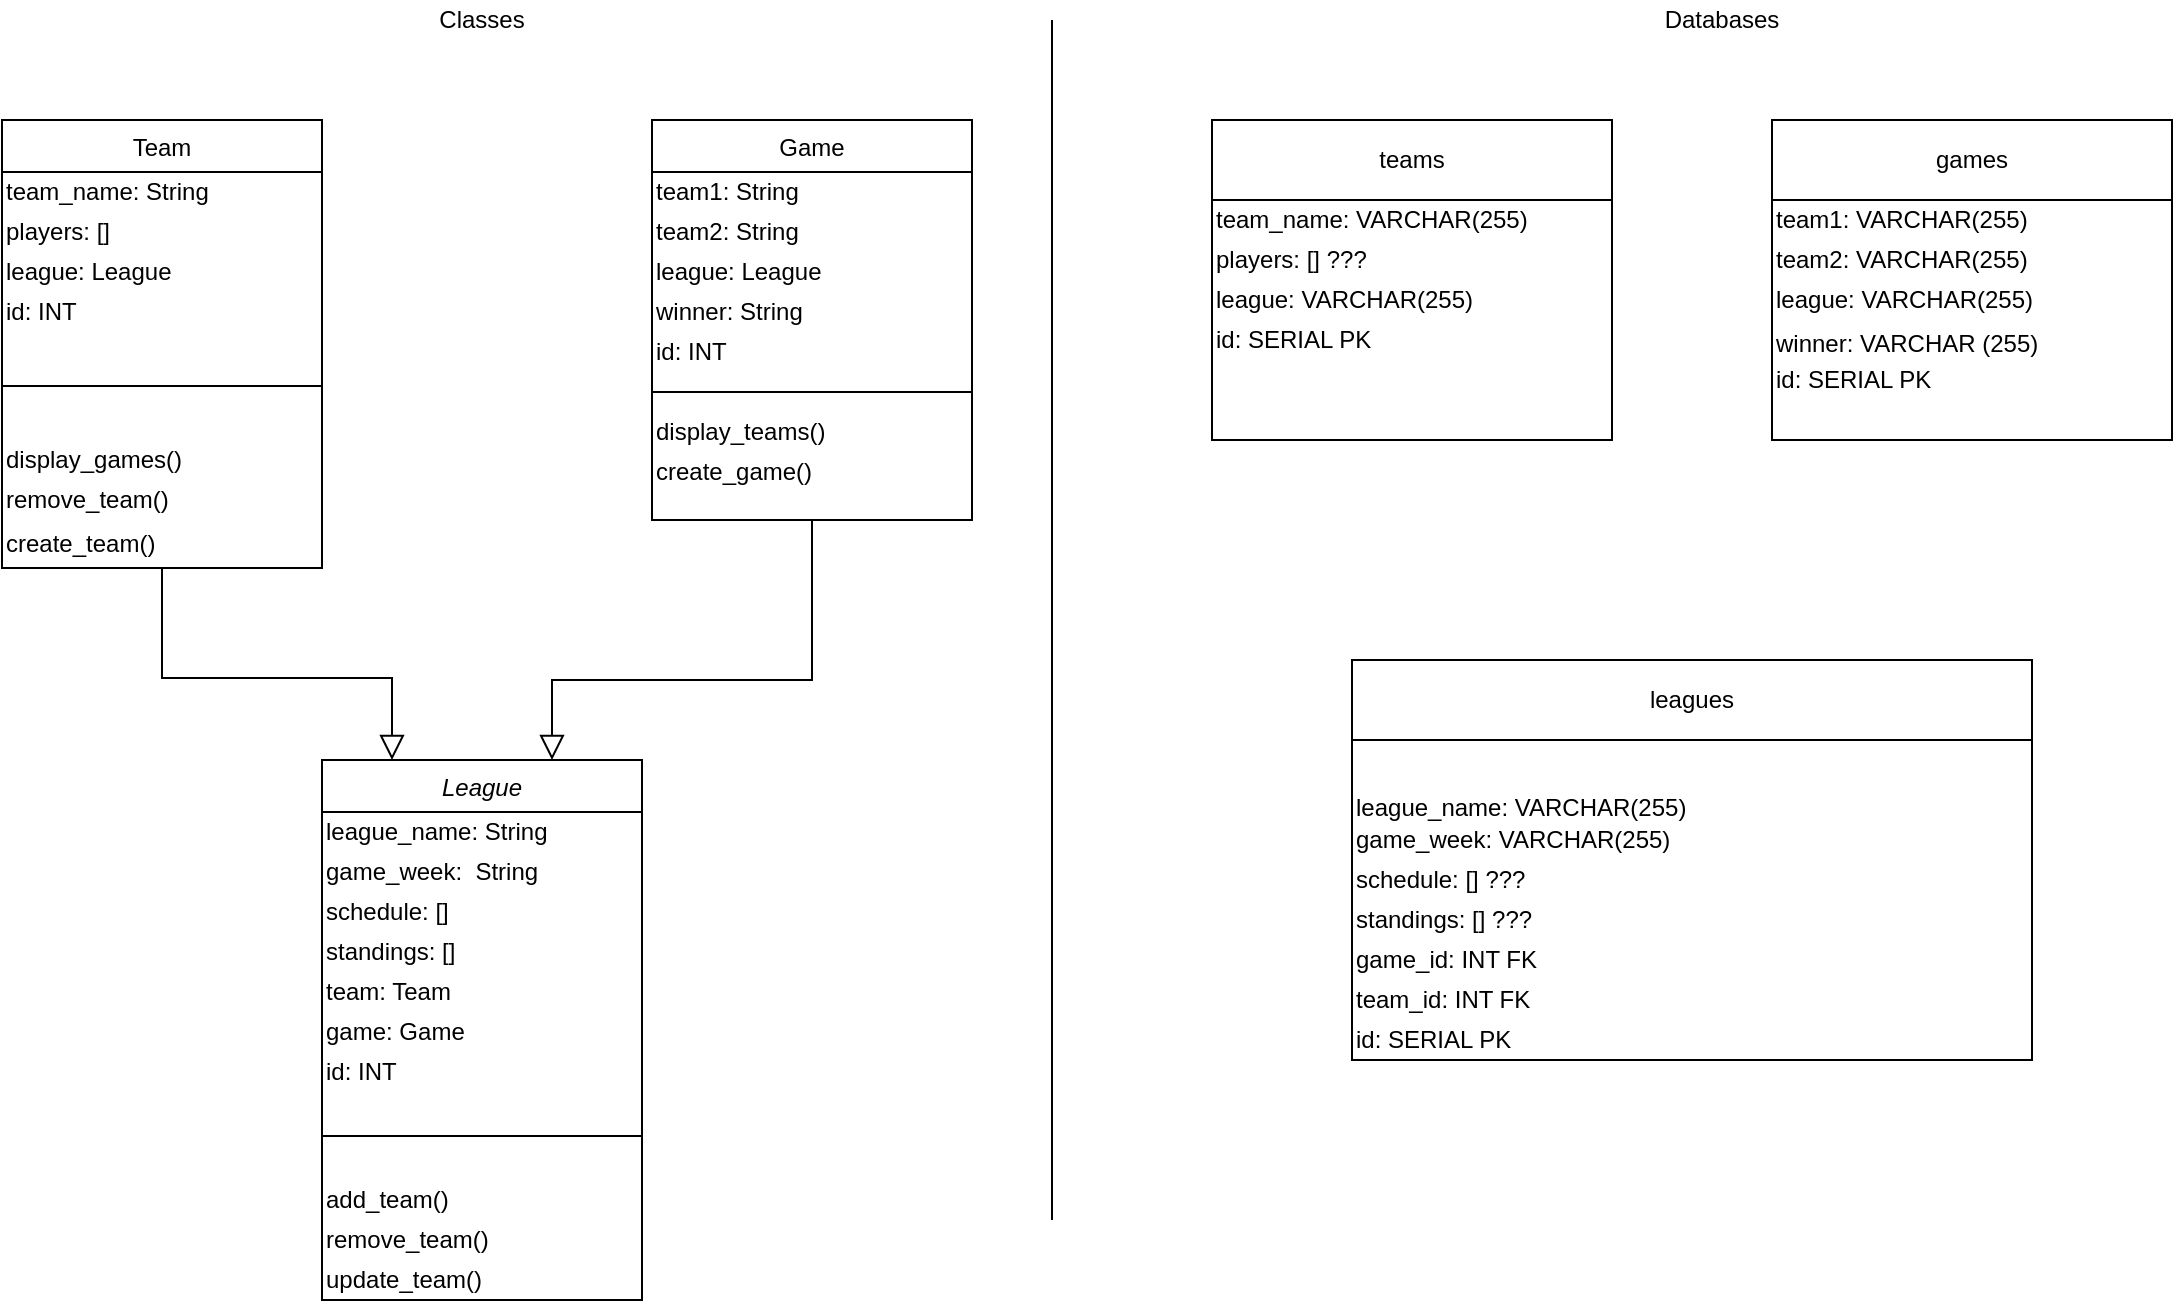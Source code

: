 <mxfile version="13.7.9" type="device"><diagram id="C5RBs43oDa-KdzZeNtuy" name="Page-1"><mxGraphModel dx="858" dy="512" grid="1" gridSize="10" guides="1" tooltips="1" connect="1" arrows="1" fold="1" page="1" pageScale="1" pageWidth="1169" pageHeight="827" math="0" shadow="0"><root><mxCell id="WIyWlLk6GJQsqaUBKTNV-0"/><mxCell id="WIyWlLk6GJQsqaUBKTNV-1" parent="WIyWlLk6GJQsqaUBKTNV-0"/><mxCell id="zkfFHV4jXpPFQw0GAbJ--12" value="" style="endArrow=block;endSize=10;endFill=0;shadow=0;strokeWidth=1;rounded=0;edgeStyle=elbowEdgeStyle;elbow=vertical;" parent="WIyWlLk6GJQsqaUBKTNV-1" source="zkfFHV4jXpPFQw0GAbJ--6" target="zkfFHV4jXpPFQw0GAbJ--0" edge="1"><mxGeometry width="160" relative="1" as="geometry"><mxPoint x="195" y="-77" as="sourcePoint"/><mxPoint x="195" y="-77" as="targetPoint"/><Array as="points"><mxPoint x="230" y="359"/></Array></mxGeometry></mxCell><mxCell id="zkfFHV4jXpPFQw0GAbJ--16" value="" style="endArrow=block;endSize=10;endFill=0;shadow=0;strokeWidth=1;rounded=0;edgeStyle=elbowEdgeStyle;elbow=vertical;" parent="WIyWlLk6GJQsqaUBKTNV-1" source="zkfFHV4jXpPFQw0GAbJ--13" target="zkfFHV4jXpPFQw0GAbJ--0" edge="1"><mxGeometry width="160" relative="1" as="geometry"><mxPoint x="205" y="93" as="sourcePoint"/><mxPoint x="305" y="-9" as="targetPoint"/><Array as="points"><mxPoint x="310" y="360"/></Array></mxGeometry></mxCell><mxCell id="uyrOl6JC3aJBvTOo_luT-0" value="" style="endArrow=none;html=1;" parent="WIyWlLk6GJQsqaUBKTNV-1" edge="1"><mxGeometry width="50" height="50" relative="1" as="geometry"><mxPoint x="560" y="630" as="sourcePoint"/><mxPoint x="560" y="30" as="targetPoint"/></mxGeometry></mxCell><mxCell id="uyrOl6JC3aJBvTOo_luT-2" value="Classes" style="text;html=1;strokeColor=none;fillColor=none;align=center;verticalAlign=middle;whiteSpace=wrap;rounded=0;" parent="WIyWlLk6GJQsqaUBKTNV-1" vertex="1"><mxGeometry x="200" y="20" width="150" height="20" as="geometry"/></mxCell><mxCell id="uyrOl6JC3aJBvTOo_luT-3" value="Databases" style="text;html=1;strokeColor=none;fillColor=none;align=center;verticalAlign=middle;whiteSpace=wrap;rounded=0;" parent="WIyWlLk6GJQsqaUBKTNV-1" vertex="1"><mxGeometry x="840" y="20" width="110" height="20" as="geometry"/></mxCell><mxCell id="uyrOl6JC3aJBvTOo_luT-4" value="" style="rounded=0;whiteSpace=wrap;html=1;" parent="WIyWlLk6GJQsqaUBKTNV-1" vertex="1"><mxGeometry x="640" y="80" width="200" height="160" as="geometry"/></mxCell><mxCell id="uyrOl6JC3aJBvTOo_luT-5" value="" style="rounded=0;whiteSpace=wrap;html=1;" parent="WIyWlLk6GJQsqaUBKTNV-1" vertex="1"><mxGeometry x="920" y="80" width="200" height="160" as="geometry"/></mxCell><mxCell id="uyrOl6JC3aJBvTOo_luT-6" value="" style="rounded=0;whiteSpace=wrap;html=1;" parent="WIyWlLk6GJQsqaUBKTNV-1" vertex="1"><mxGeometry x="710" y="350" width="340" height="200" as="geometry"/></mxCell><mxCell id="uyrOl6JC3aJBvTOo_luT-7" value="" style="endArrow=none;html=1;entryX=1;entryY=0.25;entryDx=0;entryDy=0;exitX=0;exitY=0.25;exitDx=0;exitDy=0;" parent="WIyWlLk6GJQsqaUBKTNV-1" source="uyrOl6JC3aJBvTOo_luT-4" target="uyrOl6JC3aJBvTOo_luT-4" edge="1"><mxGeometry width="50" height="50" relative="1" as="geometry"><mxPoint x="400" y="310" as="sourcePoint"/><mxPoint x="450" y="260" as="targetPoint"/></mxGeometry></mxCell><mxCell id="uyrOl6JC3aJBvTOo_luT-8" value="" style="endArrow=none;html=1;entryX=1;entryY=0.25;entryDx=0;entryDy=0;exitX=0;exitY=0.25;exitDx=0;exitDy=0;" parent="WIyWlLk6GJQsqaUBKTNV-1" source="uyrOl6JC3aJBvTOo_luT-5" target="uyrOl6JC3aJBvTOo_luT-5" edge="1"><mxGeometry width="50" height="50" relative="1" as="geometry"><mxPoint x="400" y="310" as="sourcePoint"/><mxPoint x="450" y="260" as="targetPoint"/></mxGeometry></mxCell><mxCell id="uyrOl6JC3aJBvTOo_luT-11" value="teams" style="text;html=1;strokeColor=none;fillColor=none;align=center;verticalAlign=middle;whiteSpace=wrap;rounded=0;" parent="WIyWlLk6GJQsqaUBKTNV-1" vertex="1"><mxGeometry x="640" y="80" width="200" height="40" as="geometry"/></mxCell><mxCell id="uyrOl6JC3aJBvTOo_luT-12" value="leagues" style="text;html=1;strokeColor=none;fillColor=none;align=center;verticalAlign=middle;whiteSpace=wrap;rounded=0;" parent="WIyWlLk6GJQsqaUBKTNV-1" vertex="1"><mxGeometry x="710" y="350" width="340" height="40" as="geometry"/></mxCell><mxCell id="uyrOl6JC3aJBvTOo_luT-13" value="games" style="text;html=1;strokeColor=none;fillColor=none;align=center;verticalAlign=middle;whiteSpace=wrap;rounded=0;" parent="WIyWlLk6GJQsqaUBKTNV-1" vertex="1"><mxGeometry x="920" y="80" width="200" height="40" as="geometry"/></mxCell><mxCell id="zkfFHV4jXpPFQw0GAbJ--6" value="Team" style="swimlane;fontStyle=0;align=center;verticalAlign=top;childLayout=stackLayout;horizontal=1;startSize=26;horizontalStack=0;resizeParent=1;resizeLast=0;collapsible=1;marginBottom=0;rounded=0;shadow=0;strokeWidth=1;" parent="WIyWlLk6GJQsqaUBKTNV-1" vertex="1"><mxGeometry x="35" y="80" width="160" height="224" as="geometry"><mxRectangle x="130" y="380" width="160" height="26" as="alternateBounds"/></mxGeometry></mxCell><mxCell id="DFy3g-DkhLJkkt__Lro6-4" value="team_name: String" style="text;html=1;strokeColor=none;fillColor=none;align=left;verticalAlign=middle;whiteSpace=wrap;rounded=0;" parent="zkfFHV4jXpPFQw0GAbJ--6" vertex="1"><mxGeometry y="26" width="160" height="20" as="geometry"/></mxCell><mxCell id="DFy3g-DkhLJkkt__Lro6-14" value="players: []" style="text;html=1;strokeColor=none;fillColor=none;align=left;verticalAlign=middle;whiteSpace=wrap;rounded=0;" parent="zkfFHV4jXpPFQw0GAbJ--6" vertex="1"><mxGeometry y="46" width="160" height="20" as="geometry"/></mxCell><mxCell id="5nBagAm6ukxaj6HuRCPi-8" value="league: League" style="text;html=1;strokeColor=none;fillColor=none;align=left;verticalAlign=middle;whiteSpace=wrap;rounded=0;" vertex="1" parent="zkfFHV4jXpPFQw0GAbJ--6"><mxGeometry y="66" width="160" height="20" as="geometry"/></mxCell><mxCell id="DFy3g-DkhLJkkt__Lro6-13" value="id: INT" style="text;html=1;strokeColor=none;fillColor=none;align=left;verticalAlign=middle;whiteSpace=wrap;rounded=0;" parent="zkfFHV4jXpPFQw0GAbJ--6" vertex="1"><mxGeometry y="86" width="160" height="20" as="geometry"/></mxCell><mxCell id="zkfFHV4jXpPFQw0GAbJ--9" value="" style="line;html=1;strokeWidth=1;align=left;verticalAlign=middle;spacingTop=-1;spacingLeft=3;spacingRight=3;rotatable=0;labelPosition=right;points=[];portConstraint=eastwest;" parent="zkfFHV4jXpPFQw0GAbJ--6" vertex="1"><mxGeometry y="106" width="160" height="54" as="geometry"/></mxCell><mxCell id="5nBagAm6ukxaj6HuRCPi-6" value="display_games()" style="text;html=1;strokeColor=none;fillColor=none;align=left;verticalAlign=middle;whiteSpace=wrap;rounded=0;" vertex="1" parent="zkfFHV4jXpPFQw0GAbJ--6"><mxGeometry y="160" width="160" height="20" as="geometry"/></mxCell><mxCell id="DFy3g-DkhLJkkt__Lro6-15" value="remove_team()" style="text;html=1;strokeColor=none;fillColor=none;align=left;verticalAlign=middle;whiteSpace=wrap;rounded=0;" parent="zkfFHV4jXpPFQw0GAbJ--6" vertex="1"><mxGeometry y="180" width="160" height="20" as="geometry"/></mxCell><mxCell id="DFy3g-DkhLJkkt__Lro6-16" value="create_team()" style="text;html=1;strokeColor=none;fillColor=none;align=left;verticalAlign=middle;whiteSpace=wrap;rounded=0;" parent="zkfFHV4jXpPFQw0GAbJ--6" vertex="1"><mxGeometry y="200" width="160" height="24" as="geometry"/></mxCell><mxCell id="zkfFHV4jXpPFQw0GAbJ--0" value="League" style="swimlane;fontStyle=2;align=center;verticalAlign=top;childLayout=stackLayout;horizontal=1;startSize=26;horizontalStack=0;resizeParent=1;resizeLast=0;collapsible=1;marginBottom=0;rounded=0;shadow=0;strokeWidth=1;" parent="WIyWlLk6GJQsqaUBKTNV-1" vertex="1"><mxGeometry x="195" y="400" width="160" height="270" as="geometry"><mxRectangle x="230" y="140" width="160" height="26" as="alternateBounds"/></mxGeometry></mxCell><mxCell id="DFy3g-DkhLJkkt__Lro6-6" value="league_name: String" style="text;html=1;strokeColor=none;fillColor=none;align=left;verticalAlign=middle;whiteSpace=wrap;rounded=0;" parent="zkfFHV4jXpPFQw0GAbJ--0" vertex="1"><mxGeometry y="26" width="160" height="20" as="geometry"/></mxCell><mxCell id="DFy3g-DkhLJkkt__Lro6-10" value="game_week:&amp;nbsp; String" style="text;html=1;strokeColor=none;fillColor=none;align=left;verticalAlign=middle;whiteSpace=wrap;rounded=0;" parent="zkfFHV4jXpPFQw0GAbJ--0" vertex="1"><mxGeometry y="46" width="160" height="20" as="geometry"/></mxCell><mxCell id="DFy3g-DkhLJkkt__Lro6-19" value="schedule: []" style="text;html=1;strokeColor=none;fillColor=none;align=left;verticalAlign=middle;whiteSpace=wrap;rounded=0;" parent="zkfFHV4jXpPFQw0GAbJ--0" vertex="1"><mxGeometry y="66" width="160" height="20" as="geometry"/></mxCell><mxCell id="DFy3g-DkhLJkkt__Lro6-8" value="standings: []" style="text;html=1;strokeColor=none;fillColor=none;align=left;verticalAlign=middle;whiteSpace=wrap;rounded=0;" parent="zkfFHV4jXpPFQw0GAbJ--0" vertex="1"><mxGeometry y="86" width="160" height="20" as="geometry"/></mxCell><mxCell id="DFy3g-DkhLJkkt__Lro6-7" value="team: Team" style="text;html=1;strokeColor=none;fillColor=none;align=left;verticalAlign=middle;whiteSpace=wrap;rounded=0;" parent="zkfFHV4jXpPFQw0GAbJ--0" vertex="1"><mxGeometry y="106" width="160" height="20" as="geometry"/></mxCell><mxCell id="5nBagAm6ukxaj6HuRCPi-7" value="game: Game" style="text;html=1;strokeColor=none;fillColor=none;align=left;verticalAlign=middle;whiteSpace=wrap;rounded=0;" vertex="1" parent="zkfFHV4jXpPFQw0GAbJ--0"><mxGeometry y="126" width="160" height="20" as="geometry"/></mxCell><mxCell id="DFy3g-DkhLJkkt__Lro6-9" value="id: INT" style="text;html=1;strokeColor=none;fillColor=none;align=left;verticalAlign=middle;whiteSpace=wrap;rounded=0;" parent="zkfFHV4jXpPFQw0GAbJ--0" vertex="1"><mxGeometry y="146" width="160" height="20" as="geometry"/></mxCell><mxCell id="zkfFHV4jXpPFQw0GAbJ--4" value="" style="line;html=1;strokeWidth=1;align=left;verticalAlign=middle;spacingTop=-1;spacingLeft=3;spacingRight=3;rotatable=0;labelPosition=right;points=[];portConstraint=eastwest;" parent="zkfFHV4jXpPFQw0GAbJ--0" vertex="1"><mxGeometry y="166" width="160" height="44" as="geometry"/></mxCell><mxCell id="DFy3g-DkhLJkkt__Lro6-11" value="add_team()" style="text;html=1;strokeColor=none;fillColor=none;align=left;verticalAlign=middle;whiteSpace=wrap;rounded=0;" parent="zkfFHV4jXpPFQw0GAbJ--0" vertex="1"><mxGeometry y="210" width="160" height="20" as="geometry"/></mxCell><mxCell id="DFy3g-DkhLJkkt__Lro6-12" value="remove_team()" style="text;html=1;strokeColor=none;fillColor=none;align=left;verticalAlign=middle;whiteSpace=wrap;rounded=0;" parent="zkfFHV4jXpPFQw0GAbJ--0" vertex="1"><mxGeometry y="230" width="160" height="20" as="geometry"/></mxCell><mxCell id="5nBagAm6ukxaj6HuRCPi-3" value="update_team()" style="text;html=1;strokeColor=none;fillColor=none;align=left;verticalAlign=middle;whiteSpace=wrap;rounded=0;" vertex="1" parent="zkfFHV4jXpPFQw0GAbJ--0"><mxGeometry y="250" width="160" height="20" as="geometry"/></mxCell><mxCell id="59Xm5ghBvC9s5oEC28B8-0" value="team_name: VARCHAR(255)" style="text;html=1;strokeColor=none;fillColor=none;align=left;verticalAlign=middle;whiteSpace=wrap;rounded=0;" parent="WIyWlLk6GJQsqaUBKTNV-1" vertex="1"><mxGeometry x="640" y="120" width="200" height="20" as="geometry"/></mxCell><mxCell id="59Xm5ghBvC9s5oEC28B8-1" value="id: SERIAL PK" style="text;html=1;strokeColor=none;fillColor=none;align=left;verticalAlign=middle;whiteSpace=wrap;rounded=0;" parent="WIyWlLk6GJQsqaUBKTNV-1" vertex="1"><mxGeometry x="640" y="180" width="200" height="20" as="geometry"/></mxCell><mxCell id="59Xm5ghBvC9s5oEC28B8-2" value="players: [] ???" style="text;html=1;strokeColor=none;fillColor=none;align=left;verticalAlign=middle;whiteSpace=wrap;rounded=0;" parent="WIyWlLk6GJQsqaUBKTNV-1" vertex="1"><mxGeometry x="640" y="140" width="200" height="20" as="geometry"/></mxCell><mxCell id="59Xm5ghBvC9s5oEC28B8-3" value="team1: VARCHAR(255)" style="text;html=1;strokeColor=none;fillColor=none;align=left;verticalAlign=middle;whiteSpace=wrap;rounded=0;" parent="WIyWlLk6GJQsqaUBKTNV-1" vertex="1"><mxGeometry x="920" y="120" width="200" height="20" as="geometry"/></mxCell><mxCell id="59Xm5ghBvC9s5oEC28B8-4" value="id: SERIAL PK" style="text;html=1;strokeColor=none;fillColor=none;align=left;verticalAlign=middle;whiteSpace=wrap;rounded=0;" parent="WIyWlLk6GJQsqaUBKTNV-1" vertex="1"><mxGeometry x="920" y="200" width="200" height="20" as="geometry"/></mxCell><mxCell id="59Xm5ghBvC9s5oEC28B8-5" value="team_id: INT FK" style="text;html=1;strokeColor=none;fillColor=none;align=left;verticalAlign=middle;whiteSpace=wrap;rounded=0;" parent="WIyWlLk6GJQsqaUBKTNV-1" vertex="1"><mxGeometry x="710" y="510" width="340" height="20" as="geometry"/></mxCell><mxCell id="59Xm5ghBvC9s5oEC28B8-6" value="game_week: VARCHAR(255)" style="text;html=1;strokeColor=none;fillColor=none;align=left;verticalAlign=middle;whiteSpace=wrap;rounded=0;" parent="WIyWlLk6GJQsqaUBKTNV-1" vertex="1"><mxGeometry x="710" y="430" width="340" height="20" as="geometry"/></mxCell><mxCell id="59Xm5ghBvC9s5oEC28B8-7" value="id: SERIAL PK" style="text;html=1;strokeColor=none;fillColor=none;align=left;verticalAlign=middle;whiteSpace=wrap;rounded=0;" parent="WIyWlLk6GJQsqaUBKTNV-1" vertex="1"><mxGeometry x="710" y="530" width="340" height="20" as="geometry"/></mxCell><mxCell id="59Xm5ghBvC9s5oEC28B8-11" value="league_name: VARCHAR(255)" style="text;html=1;strokeColor=none;fillColor=none;align=left;verticalAlign=middle;whiteSpace=wrap;rounded=0;" parent="WIyWlLk6GJQsqaUBKTNV-1" vertex="1"><mxGeometry x="710" y="414" width="340" height="20" as="geometry"/></mxCell><mxCell id="59Xm5ghBvC9s5oEC28B8-12" value="schedule: [] ???" style="text;html=1;strokeColor=none;fillColor=none;align=left;verticalAlign=middle;whiteSpace=wrap;rounded=0;" parent="WIyWlLk6GJQsqaUBKTNV-1" vertex="1"><mxGeometry x="710" y="450" width="340" height="20" as="geometry"/></mxCell><mxCell id="59Xm5ghBvC9s5oEC28B8-13" value="standings: [] ???" style="text;html=1;strokeColor=none;fillColor=none;align=left;verticalAlign=middle;whiteSpace=wrap;rounded=0;" parent="WIyWlLk6GJQsqaUBKTNV-1" vertex="1"><mxGeometry x="710" y="470" width="340" height="20" as="geometry"/></mxCell><mxCell id="zkfFHV4jXpPFQw0GAbJ--13" value="Game" style="swimlane;fontStyle=0;align=center;verticalAlign=top;childLayout=stackLayout;horizontal=1;startSize=26;horizontalStack=0;resizeParent=1;resizeLast=0;collapsible=1;marginBottom=0;rounded=0;shadow=0;strokeWidth=1;" parent="WIyWlLk6GJQsqaUBKTNV-1" vertex="1"><mxGeometry x="360" y="80" width="160" height="200" as="geometry"><mxRectangle x="340" y="380" width="170" height="26" as="alternateBounds"/></mxGeometry></mxCell><mxCell id="DFy3g-DkhLJkkt__Lro6-18" value="team1: String" style="text;html=1;strokeColor=none;fillColor=none;align=left;verticalAlign=middle;whiteSpace=wrap;rounded=0;" parent="zkfFHV4jXpPFQw0GAbJ--13" vertex="1"><mxGeometry y="26" width="160" height="20" as="geometry"/></mxCell><mxCell id="5nBagAm6ukxaj6HuRCPi-0" value="team2: String" style="text;html=1;strokeColor=none;fillColor=none;align=left;verticalAlign=middle;whiteSpace=wrap;rounded=0;" vertex="1" parent="zkfFHV4jXpPFQw0GAbJ--13"><mxGeometry y="46" width="160" height="20" as="geometry"/></mxCell><mxCell id="5nBagAm6ukxaj6HuRCPi-1" value="league: League" style="text;html=1;strokeColor=none;fillColor=none;align=left;verticalAlign=middle;whiteSpace=wrap;rounded=0;" vertex="1" parent="zkfFHV4jXpPFQw0GAbJ--13"><mxGeometry y="66" width="160" height="20" as="geometry"/></mxCell><mxCell id="5nBagAm6ukxaj6HuRCPi-2" value="winner: String" style="text;html=1;strokeColor=none;fillColor=none;align=left;verticalAlign=middle;whiteSpace=wrap;rounded=0;" vertex="1" parent="zkfFHV4jXpPFQw0GAbJ--13"><mxGeometry y="86" width="160" height="20" as="geometry"/></mxCell><mxCell id="DFy3g-DkhLJkkt__Lro6-5" value="id: INT" style="text;html=1;strokeColor=none;fillColor=none;align=left;verticalAlign=middle;whiteSpace=wrap;rounded=0;" parent="zkfFHV4jXpPFQw0GAbJ--13" vertex="1"><mxGeometry y="106" width="160" height="20" as="geometry"/></mxCell><mxCell id="zkfFHV4jXpPFQw0GAbJ--15" value="" style="line;html=1;strokeWidth=1;align=left;verticalAlign=middle;spacingTop=-1;spacingLeft=3;spacingRight=3;rotatable=0;labelPosition=right;points=[];portConstraint=eastwest;" parent="zkfFHV4jXpPFQw0GAbJ--13" vertex="1"><mxGeometry y="126" width="160" height="20" as="geometry"/></mxCell><mxCell id="5nBagAm6ukxaj6HuRCPi-5" value="display_teams()" style="text;html=1;strokeColor=none;fillColor=none;align=left;verticalAlign=middle;whiteSpace=wrap;rounded=0;" vertex="1" parent="zkfFHV4jXpPFQw0GAbJ--13"><mxGeometry y="146" width="160" height="20" as="geometry"/></mxCell><mxCell id="5nBagAm6ukxaj6HuRCPi-4" value="create_game()" style="text;html=1;strokeColor=none;fillColor=none;align=left;verticalAlign=middle;whiteSpace=wrap;rounded=0;" vertex="1" parent="zkfFHV4jXpPFQw0GAbJ--13"><mxGeometry y="166" width="160" height="20" as="geometry"/></mxCell><mxCell id="5nBagAm6ukxaj6HuRCPi-9" value="league: VARCHAR(255)" style="text;html=1;strokeColor=none;fillColor=none;align=left;verticalAlign=middle;whiteSpace=wrap;rounded=0;" vertex="1" parent="WIyWlLk6GJQsqaUBKTNV-1"><mxGeometry x="640" y="160" width="200" height="20" as="geometry"/></mxCell><mxCell id="5nBagAm6ukxaj6HuRCPi-10" value="winner: VARCHAR (255)" style="text;html=1;strokeColor=none;fillColor=none;align=left;verticalAlign=middle;whiteSpace=wrap;rounded=0;" vertex="1" parent="WIyWlLk6GJQsqaUBKTNV-1"><mxGeometry x="920" y="182" width="200" height="20" as="geometry"/></mxCell><mxCell id="5nBagAm6ukxaj6HuRCPi-11" value="league: VARCHAR(255)" style="text;html=1;strokeColor=none;fillColor=none;align=left;verticalAlign=middle;whiteSpace=wrap;rounded=0;" vertex="1" parent="WIyWlLk6GJQsqaUBKTNV-1"><mxGeometry x="920" y="160" width="200" height="20" as="geometry"/></mxCell><mxCell id="5nBagAm6ukxaj6HuRCPi-12" value="team2: VARCHAR(255)" style="text;html=1;strokeColor=none;fillColor=none;align=left;verticalAlign=middle;whiteSpace=wrap;rounded=0;" vertex="1" parent="WIyWlLk6GJQsqaUBKTNV-1"><mxGeometry x="920" y="140" width="200" height="20" as="geometry"/></mxCell><mxCell id="5nBagAm6ukxaj6HuRCPi-13" value="game_id: INT FK" style="text;html=1;strokeColor=none;fillColor=none;align=left;verticalAlign=middle;whiteSpace=wrap;rounded=0;" vertex="1" parent="WIyWlLk6GJQsqaUBKTNV-1"><mxGeometry x="710" y="490" width="340" height="20" as="geometry"/></mxCell><mxCell id="5nBagAm6ukxaj6HuRCPi-15" value="" style="endArrow=none;html=1;exitX=0;exitY=1;exitDx=0;exitDy=0;entryX=1;entryY=1;entryDx=0;entryDy=0;" edge="1" parent="WIyWlLk6GJQsqaUBKTNV-1" source="uyrOl6JC3aJBvTOo_luT-12" target="uyrOl6JC3aJBvTOo_luT-12"><mxGeometry width="50" height="50" relative="1" as="geometry"><mxPoint x="700" y="330" as="sourcePoint"/><mxPoint x="750" y="280" as="targetPoint"/></mxGeometry></mxCell></root></mxGraphModel></diagram></mxfile>